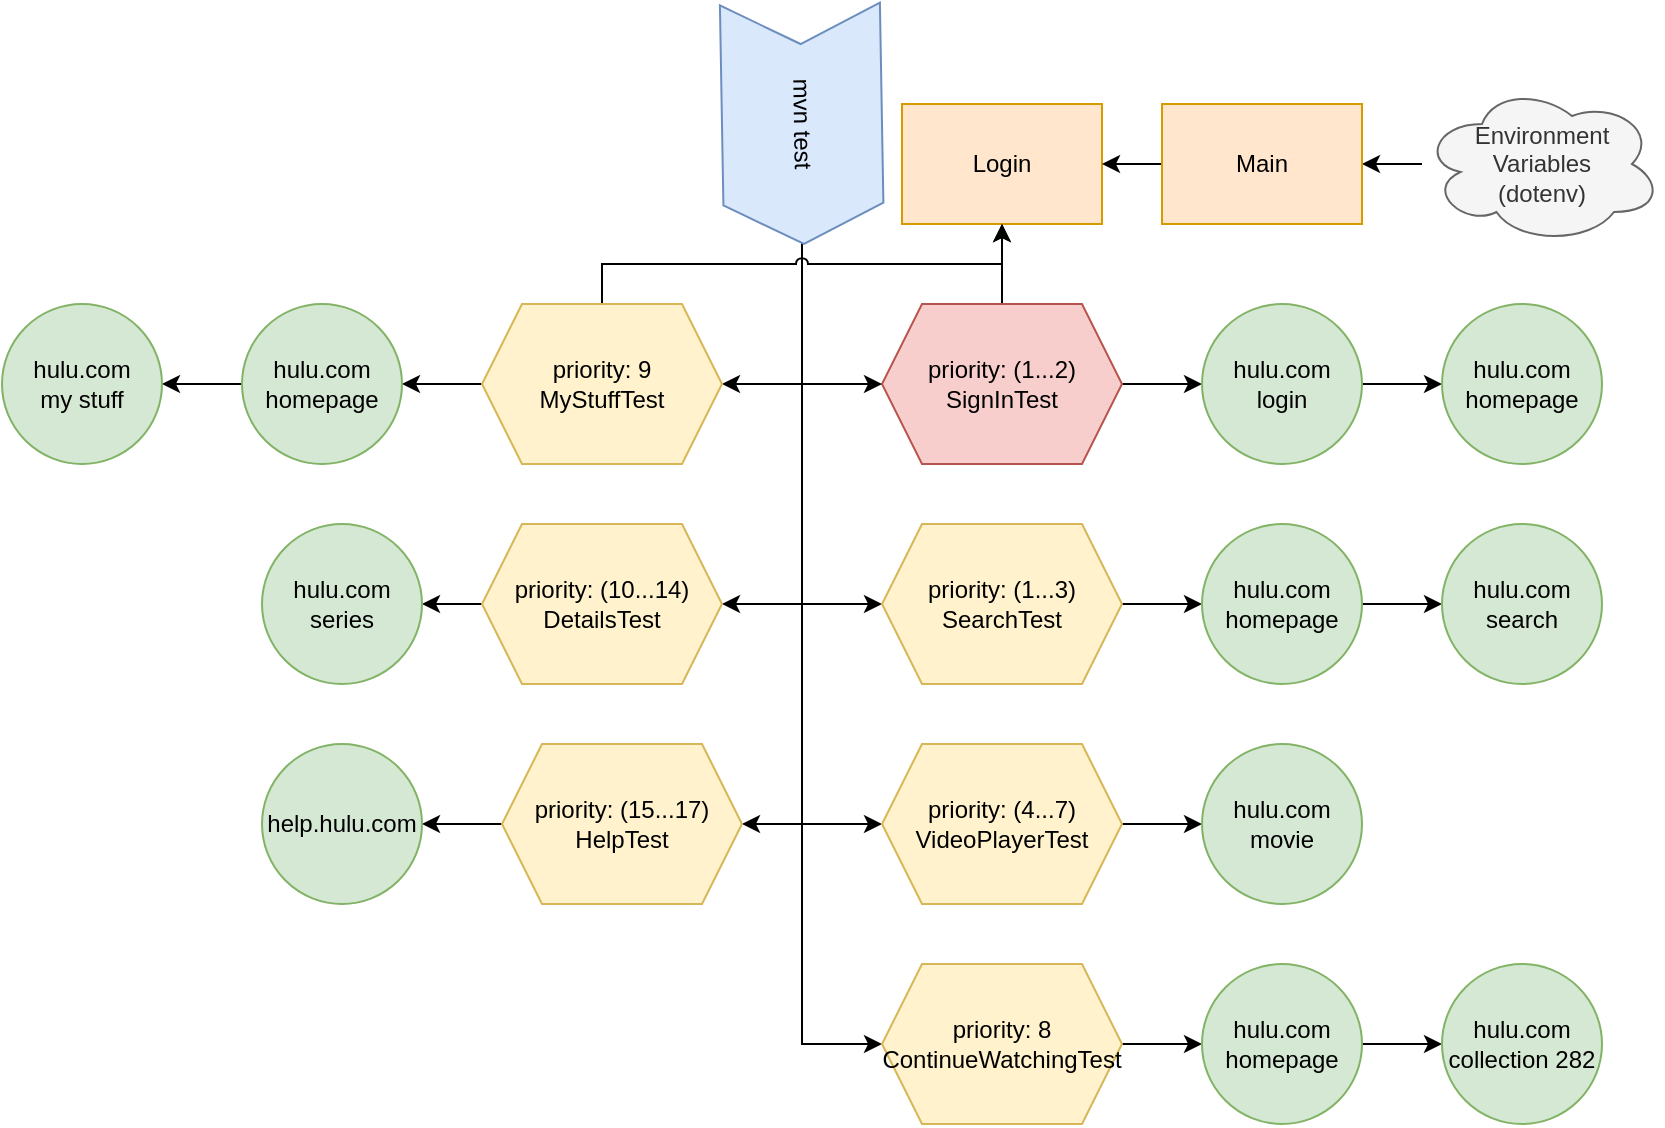 <mxfile version="22.1.2" type="device">
  <diagram name="Page-1" id="6_xu_ElPPQYm-9hw17Kk">
    <mxGraphModel dx="978" dy="571" grid="1" gridSize="10" guides="1" tooltips="1" connect="1" arrows="1" fold="1" page="0" pageScale="1" pageWidth="850" pageHeight="1100" math="0" shadow="0">
      <root>
        <mxCell id="0" />
        <mxCell id="1" parent="0" />
        <mxCell id="IRwjsxYCDgnRrLNzoiIK-4" value="Login" style="rounded=0;whiteSpace=wrap;html=1;fillColor=#ffe6cc;strokeColor=#d79b00;" vertex="1" parent="1">
          <mxGeometry x="520" y="380" width="100" height="60" as="geometry" />
        </mxCell>
        <mxCell id="IRwjsxYCDgnRrLNzoiIK-8" style="edgeStyle=orthogonalEdgeStyle;rounded=0;orthogonalLoop=1;jettySize=auto;html=1;" edge="1" parent="1" source="IRwjsxYCDgnRrLNzoiIK-5" target="IRwjsxYCDgnRrLNzoiIK-6">
          <mxGeometry relative="1" as="geometry" />
        </mxCell>
        <mxCell id="IRwjsxYCDgnRrLNzoiIK-5" value="Environment Variables&lt;br&gt;(dotenv)" style="ellipse;shape=cloud;whiteSpace=wrap;html=1;fillColor=#f5f5f5;fontColor=#333333;strokeColor=#666666;" vertex="1" parent="1">
          <mxGeometry x="780" y="370" width="120" height="80" as="geometry" />
        </mxCell>
        <mxCell id="IRwjsxYCDgnRrLNzoiIK-9" style="edgeStyle=orthogonalEdgeStyle;rounded=0;orthogonalLoop=1;jettySize=auto;html=1;" edge="1" parent="1" source="IRwjsxYCDgnRrLNzoiIK-6" target="IRwjsxYCDgnRrLNzoiIK-4">
          <mxGeometry relative="1" as="geometry" />
        </mxCell>
        <mxCell id="IRwjsxYCDgnRrLNzoiIK-6" value="Main" style="rounded=0;whiteSpace=wrap;html=1;fillColor=#ffe6cc;strokeColor=#d79b00;" vertex="1" parent="1">
          <mxGeometry x="650" y="380" width="100" height="60" as="geometry" />
        </mxCell>
        <mxCell id="IRwjsxYCDgnRrLNzoiIK-12" style="edgeStyle=orthogonalEdgeStyle;rounded=0;orthogonalLoop=1;jettySize=auto;html=1;" edge="1" parent="1" source="IRwjsxYCDgnRrLNzoiIK-11" target="IRwjsxYCDgnRrLNzoiIK-4">
          <mxGeometry relative="1" as="geometry" />
        </mxCell>
        <mxCell id="IRwjsxYCDgnRrLNzoiIK-14" style="edgeStyle=orthogonalEdgeStyle;rounded=0;orthogonalLoop=1;jettySize=auto;html=1;" edge="1" parent="1" source="IRwjsxYCDgnRrLNzoiIK-11" target="IRwjsxYCDgnRrLNzoiIK-13">
          <mxGeometry relative="1" as="geometry" />
        </mxCell>
        <mxCell id="IRwjsxYCDgnRrLNzoiIK-11" value="priority: (1...2)&lt;br&gt;SignInTest" style="shape=hexagon;perimeter=hexagonPerimeter2;whiteSpace=wrap;html=1;fixedSize=1;fillColor=#f8cecc;strokeColor=#b85450;" vertex="1" parent="1">
          <mxGeometry x="510" y="480" width="120" height="80" as="geometry" />
        </mxCell>
        <mxCell id="IRwjsxYCDgnRrLNzoiIK-25" style="edgeStyle=orthogonalEdgeStyle;rounded=0;orthogonalLoop=1;jettySize=auto;html=1;" edge="1" parent="1" source="IRwjsxYCDgnRrLNzoiIK-13" target="IRwjsxYCDgnRrLNzoiIK-24">
          <mxGeometry relative="1" as="geometry" />
        </mxCell>
        <mxCell id="IRwjsxYCDgnRrLNzoiIK-13" value="hulu.com&lt;br&gt;login" style="ellipse;whiteSpace=wrap;html=1;aspect=fixed;fillColor=#d5e8d4;strokeColor=#82b366;" vertex="1" parent="1">
          <mxGeometry x="670" y="480" width="80" height="80" as="geometry" />
        </mxCell>
        <mxCell id="IRwjsxYCDgnRrLNzoiIK-21" style="edgeStyle=orthogonalEdgeStyle;rounded=0;orthogonalLoop=1;jettySize=auto;html=1;entryX=0;entryY=0.5;entryDx=0;entryDy=0;" edge="1" parent="1" source="IRwjsxYCDgnRrLNzoiIK-15" target="IRwjsxYCDgnRrLNzoiIK-17">
          <mxGeometry relative="1" as="geometry" />
        </mxCell>
        <mxCell id="IRwjsxYCDgnRrLNzoiIK-23" style="edgeStyle=orthogonalEdgeStyle;rounded=0;orthogonalLoop=1;jettySize=auto;html=1;entryX=0;entryY=0.5;entryDx=0;entryDy=0;" edge="1" parent="1" source="IRwjsxYCDgnRrLNzoiIK-15" target="IRwjsxYCDgnRrLNzoiIK-22">
          <mxGeometry relative="1" as="geometry" />
        </mxCell>
        <mxCell id="IRwjsxYCDgnRrLNzoiIK-45" style="edgeStyle=orthogonalEdgeStyle;rounded=0;orthogonalLoop=1;jettySize=auto;html=1;entryX=0;entryY=0.5;entryDx=0;entryDy=0;" edge="1" parent="1" source="IRwjsxYCDgnRrLNzoiIK-15" target="IRwjsxYCDgnRrLNzoiIK-35">
          <mxGeometry relative="1" as="geometry" />
        </mxCell>
        <mxCell id="IRwjsxYCDgnRrLNzoiIK-47" style="edgeStyle=orthogonalEdgeStyle;rounded=0;orthogonalLoop=1;jettySize=auto;html=1;entryX=0;entryY=0.5;entryDx=0;entryDy=0;" edge="1" parent="1" source="IRwjsxYCDgnRrLNzoiIK-15" target="IRwjsxYCDgnRrLNzoiIK-11">
          <mxGeometry relative="1" as="geometry" />
        </mxCell>
        <mxCell id="IRwjsxYCDgnRrLNzoiIK-49" style="edgeStyle=orthogonalEdgeStyle;rounded=0;orthogonalLoop=1;jettySize=auto;html=1;entryX=1;entryY=0.5;entryDx=0;entryDy=0;" edge="1" parent="1" source="IRwjsxYCDgnRrLNzoiIK-15" target="IRwjsxYCDgnRrLNzoiIK-36">
          <mxGeometry relative="1" as="geometry" />
        </mxCell>
        <mxCell id="IRwjsxYCDgnRrLNzoiIK-52" style="edgeStyle=orthogonalEdgeStyle;rounded=0;orthogonalLoop=1;jettySize=auto;html=1;entryX=1;entryY=0.5;entryDx=0;entryDy=0;" edge="1" parent="1" source="IRwjsxYCDgnRrLNzoiIK-15" target="IRwjsxYCDgnRrLNzoiIK-51">
          <mxGeometry relative="1" as="geometry" />
        </mxCell>
        <mxCell id="IRwjsxYCDgnRrLNzoiIK-59" style="edgeStyle=orthogonalEdgeStyle;rounded=0;orthogonalLoop=1;jettySize=auto;html=1;entryX=1;entryY=0.5;entryDx=0;entryDy=0;" edge="1" parent="1" source="IRwjsxYCDgnRrLNzoiIK-15" target="IRwjsxYCDgnRrLNzoiIK-56">
          <mxGeometry relative="1" as="geometry" />
        </mxCell>
        <mxCell id="IRwjsxYCDgnRrLNzoiIK-15" value="mvn test" style="shape=step;perimeter=stepPerimeter;whiteSpace=wrap;html=1;fixedSize=1;rotation=89;fillColor=#dae8fc;strokeColor=#6c8ebf;" vertex="1" parent="1">
          <mxGeometry x="410" y="350" width="120" height="80" as="geometry" />
        </mxCell>
        <mxCell id="IRwjsxYCDgnRrLNzoiIK-29" style="edgeStyle=orthogonalEdgeStyle;rounded=0;orthogonalLoop=1;jettySize=auto;html=1;" edge="1" parent="1" source="IRwjsxYCDgnRrLNzoiIK-17" target="IRwjsxYCDgnRrLNzoiIK-27">
          <mxGeometry relative="1" as="geometry" />
        </mxCell>
        <mxCell id="IRwjsxYCDgnRrLNzoiIK-17" value="priority: (1...3)&lt;br&gt;SearchTest" style="shape=hexagon;perimeter=hexagonPerimeter2;whiteSpace=wrap;html=1;fixedSize=1;fillColor=#fff2cc;strokeColor=#d6b656;" vertex="1" parent="1">
          <mxGeometry x="510" y="590" width="120" height="80" as="geometry" />
        </mxCell>
        <mxCell id="IRwjsxYCDgnRrLNzoiIK-55" style="edgeStyle=orthogonalEdgeStyle;rounded=0;orthogonalLoop=1;jettySize=auto;html=1;" edge="1" parent="1" source="IRwjsxYCDgnRrLNzoiIK-22" target="IRwjsxYCDgnRrLNzoiIK-33">
          <mxGeometry relative="1" as="geometry" />
        </mxCell>
        <mxCell id="IRwjsxYCDgnRrLNzoiIK-22" value="priority: (4...7)&lt;br&gt;VideoPlayerTest" style="shape=hexagon;perimeter=hexagonPerimeter2;whiteSpace=wrap;html=1;fixedSize=1;fillColor=#fff2cc;strokeColor=#d6b656;" vertex="1" parent="1">
          <mxGeometry x="510" y="700" width="120" height="80" as="geometry" />
        </mxCell>
        <mxCell id="IRwjsxYCDgnRrLNzoiIK-24" value="hulu.com&lt;br&gt;homepage" style="ellipse;whiteSpace=wrap;html=1;aspect=fixed;fillColor=#d5e8d4;strokeColor=#82b366;" vertex="1" parent="1">
          <mxGeometry x="790" y="480" width="80" height="80" as="geometry" />
        </mxCell>
        <mxCell id="IRwjsxYCDgnRrLNzoiIK-32" style="edgeStyle=orthogonalEdgeStyle;rounded=0;orthogonalLoop=1;jettySize=auto;html=1;" edge="1" parent="1" source="IRwjsxYCDgnRrLNzoiIK-27" target="IRwjsxYCDgnRrLNzoiIK-31">
          <mxGeometry relative="1" as="geometry" />
        </mxCell>
        <mxCell id="IRwjsxYCDgnRrLNzoiIK-27" value="hulu.com&lt;br&gt;homepage" style="ellipse;whiteSpace=wrap;html=1;aspect=fixed;fillColor=#d5e8d4;strokeColor=#82b366;" vertex="1" parent="1">
          <mxGeometry x="670" y="590" width="80" height="80" as="geometry" />
        </mxCell>
        <mxCell id="IRwjsxYCDgnRrLNzoiIK-31" value="hulu.com&lt;br&gt;search" style="ellipse;whiteSpace=wrap;html=1;aspect=fixed;fillColor=#d5e8d4;strokeColor=#82b366;" vertex="1" parent="1">
          <mxGeometry x="790" y="590" width="80" height="80" as="geometry" />
        </mxCell>
        <mxCell id="IRwjsxYCDgnRrLNzoiIK-33" value="hulu.com&lt;br&gt;movie" style="ellipse;whiteSpace=wrap;html=1;aspect=fixed;fillColor=#d5e8d4;strokeColor=#82b366;" vertex="1" parent="1">
          <mxGeometry x="670" y="700" width="80" height="80" as="geometry" />
        </mxCell>
        <mxCell id="IRwjsxYCDgnRrLNzoiIK-40" style="edgeStyle=orthogonalEdgeStyle;rounded=0;orthogonalLoop=1;jettySize=auto;html=1;" edge="1" parent="1" source="IRwjsxYCDgnRrLNzoiIK-35" target="IRwjsxYCDgnRrLNzoiIK-37">
          <mxGeometry relative="1" as="geometry" />
        </mxCell>
        <mxCell id="IRwjsxYCDgnRrLNzoiIK-35" value="priority: 8&lt;br&gt;ContinueWatchingTest" style="shape=hexagon;perimeter=hexagonPerimeter2;whiteSpace=wrap;html=1;fixedSize=1;fillColor=#fff2cc;strokeColor=#d6b656;" vertex="1" parent="1">
          <mxGeometry x="510" y="810" width="120" height="80" as="geometry" />
        </mxCell>
        <mxCell id="IRwjsxYCDgnRrLNzoiIK-48" style="edgeStyle=orthogonalEdgeStyle;rounded=0;orthogonalLoop=1;jettySize=auto;html=1;" edge="1" parent="1" source="IRwjsxYCDgnRrLNzoiIK-36" target="IRwjsxYCDgnRrLNzoiIK-38">
          <mxGeometry relative="1" as="geometry" />
        </mxCell>
        <mxCell id="IRwjsxYCDgnRrLNzoiIK-50" style="edgeStyle=orthogonalEdgeStyle;rounded=0;orthogonalLoop=1;jettySize=auto;html=1;entryX=0.5;entryY=1;entryDx=0;entryDy=0;jumpStyle=arc;" edge="1" parent="1" source="IRwjsxYCDgnRrLNzoiIK-36" target="IRwjsxYCDgnRrLNzoiIK-4">
          <mxGeometry relative="1" as="geometry">
            <Array as="points">
              <mxPoint x="370" y="460" />
              <mxPoint x="570" y="460" />
            </Array>
          </mxGeometry>
        </mxCell>
        <mxCell id="IRwjsxYCDgnRrLNzoiIK-36" value="priority: 9&lt;br&gt;MyStuffTest" style="shape=hexagon;perimeter=hexagonPerimeter2;whiteSpace=wrap;html=1;fixedSize=1;fillColor=#fff2cc;strokeColor=#d6b656;" vertex="1" parent="1">
          <mxGeometry x="310" y="480" width="120" height="80" as="geometry" />
        </mxCell>
        <mxCell id="IRwjsxYCDgnRrLNzoiIK-42" style="edgeStyle=orthogonalEdgeStyle;rounded=0;orthogonalLoop=1;jettySize=auto;html=1;" edge="1" parent="1" source="IRwjsxYCDgnRrLNzoiIK-37" target="IRwjsxYCDgnRrLNzoiIK-41">
          <mxGeometry relative="1" as="geometry" />
        </mxCell>
        <mxCell id="IRwjsxYCDgnRrLNzoiIK-37" value="hulu.com&lt;br&gt;homepage" style="ellipse;whiteSpace=wrap;html=1;aspect=fixed;fillColor=#d5e8d4;strokeColor=#82b366;" vertex="1" parent="1">
          <mxGeometry x="670" y="810" width="80" height="80" as="geometry" />
        </mxCell>
        <mxCell id="IRwjsxYCDgnRrLNzoiIK-44" style="edgeStyle=orthogonalEdgeStyle;rounded=0;orthogonalLoop=1;jettySize=auto;html=1;" edge="1" parent="1" source="IRwjsxYCDgnRrLNzoiIK-38" target="IRwjsxYCDgnRrLNzoiIK-43">
          <mxGeometry relative="1" as="geometry" />
        </mxCell>
        <mxCell id="IRwjsxYCDgnRrLNzoiIK-38" value="hulu.com&lt;br&gt;homepage" style="ellipse;whiteSpace=wrap;html=1;aspect=fixed;fillColor=#d5e8d4;strokeColor=#82b366;" vertex="1" parent="1">
          <mxGeometry x="190" y="480" width="80" height="80" as="geometry" />
        </mxCell>
        <mxCell id="IRwjsxYCDgnRrLNzoiIK-41" value="hulu.com&lt;br&gt;collection 282" style="ellipse;whiteSpace=wrap;html=1;aspect=fixed;fillColor=#d5e8d4;strokeColor=#82b366;" vertex="1" parent="1">
          <mxGeometry x="790" y="810" width="80" height="80" as="geometry" />
        </mxCell>
        <mxCell id="IRwjsxYCDgnRrLNzoiIK-43" value="hulu.com&lt;br&gt;my stuff" style="ellipse;whiteSpace=wrap;html=1;aspect=fixed;fillColor=#d5e8d4;strokeColor=#82b366;" vertex="1" parent="1">
          <mxGeometry x="70" y="480" width="80" height="80" as="geometry" />
        </mxCell>
        <mxCell id="IRwjsxYCDgnRrLNzoiIK-54" style="edgeStyle=orthogonalEdgeStyle;rounded=0;orthogonalLoop=1;jettySize=auto;html=1;" edge="1" parent="1" source="IRwjsxYCDgnRrLNzoiIK-51" target="IRwjsxYCDgnRrLNzoiIK-53">
          <mxGeometry relative="1" as="geometry" />
        </mxCell>
        <mxCell id="IRwjsxYCDgnRrLNzoiIK-51" value="priority: (10...14)&lt;br&gt;DetailsTest" style="shape=hexagon;perimeter=hexagonPerimeter2;whiteSpace=wrap;html=1;fixedSize=1;fillColor=#fff2cc;strokeColor=#d6b656;" vertex="1" parent="1">
          <mxGeometry x="310" y="590" width="120" height="80" as="geometry" />
        </mxCell>
        <mxCell id="IRwjsxYCDgnRrLNzoiIK-53" value="hulu.com&lt;br&gt;series" style="ellipse;whiteSpace=wrap;html=1;aspect=fixed;fillColor=#d5e8d4;strokeColor=#82b366;" vertex="1" parent="1">
          <mxGeometry x="200" y="590" width="80" height="80" as="geometry" />
        </mxCell>
        <mxCell id="IRwjsxYCDgnRrLNzoiIK-58" style="edgeStyle=orthogonalEdgeStyle;rounded=0;orthogonalLoop=1;jettySize=auto;html=1;" edge="1" parent="1" source="IRwjsxYCDgnRrLNzoiIK-56" target="IRwjsxYCDgnRrLNzoiIK-57">
          <mxGeometry relative="1" as="geometry" />
        </mxCell>
        <mxCell id="IRwjsxYCDgnRrLNzoiIK-56" value="priority: (15...17)&lt;br&gt;HelpTest" style="shape=hexagon;perimeter=hexagonPerimeter2;whiteSpace=wrap;html=1;fixedSize=1;fillColor=#fff2cc;strokeColor=#d6b656;" vertex="1" parent="1">
          <mxGeometry x="320" y="700" width="120" height="80" as="geometry" />
        </mxCell>
        <mxCell id="IRwjsxYCDgnRrLNzoiIK-57" value="help.hulu.com" style="ellipse;whiteSpace=wrap;html=1;aspect=fixed;fillColor=#d5e8d4;strokeColor=#82b366;" vertex="1" parent="1">
          <mxGeometry x="200" y="700" width="80" height="80" as="geometry" />
        </mxCell>
      </root>
    </mxGraphModel>
  </diagram>
</mxfile>
